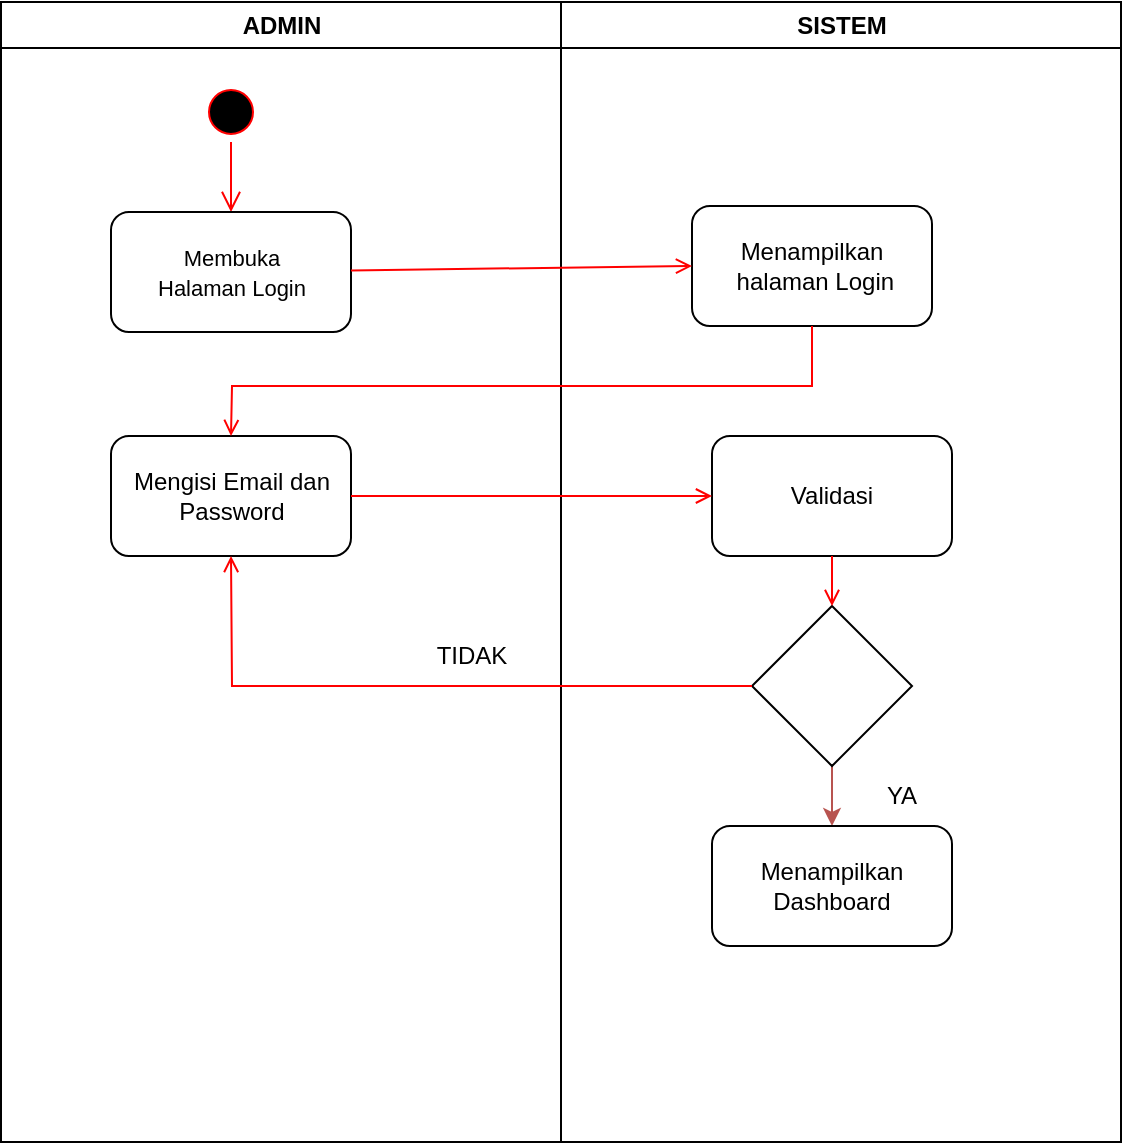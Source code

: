 <mxfile version="24.7.13">
  <diagram name="Page-1" id="e7e014a7-5840-1c2e-5031-d8a46d1fe8dd">
    <mxGraphModel dx="954" dy="600" grid="1" gridSize="10" guides="1" tooltips="1" connect="1" arrows="1" fold="1" page="1" pageScale="1" pageWidth="1169" pageHeight="826" background="none" math="0" shadow="0">
      <root>
        <mxCell id="0" />
        <mxCell id="1" parent="0" />
        <mxCell id="2" value="ADMIN" style="swimlane;whiteSpace=wrap" parent="1" vertex="1">
          <mxGeometry x="164.5" y="128" width="280" height="570" as="geometry" />
        </mxCell>
        <mxCell id="5" value="" style="ellipse;shape=startState;fillColor=#000000;strokeColor=#ff0000;" parent="2" vertex="1">
          <mxGeometry x="100" y="40" width="30" height="30" as="geometry" />
        </mxCell>
        <mxCell id="6" value="" style="edgeStyle=elbowEdgeStyle;elbow=horizontal;verticalAlign=bottom;endArrow=open;endSize=8;strokeColor=#FF0000;endFill=1;rounded=0;entryX=0.5;entryY=0;entryDx=0;entryDy=0;" parent="2" source="5" target="VPv9qYT0Re5z1p4h-wBK-47" edge="1">
          <mxGeometry x="100" y="40" as="geometry">
            <mxPoint x="105.5" y="110" as="targetPoint" />
          </mxGeometry>
        </mxCell>
        <mxCell id="VPv9qYT0Re5z1p4h-wBK-47" value="&lt;span style=&quot;font-size: 11px; text-wrap: nowrap;&quot;&gt;Membuka&lt;/span&gt;&lt;br style=&quot;padding: 0px; margin: 0px; font-size: 11px; text-wrap: nowrap;&quot;&gt;&lt;span style=&quot;font-size: 11px; text-wrap: nowrap;&quot;&gt;Halaman Login&lt;/span&gt;" style="rounded=1;whiteSpace=wrap;html=1;" vertex="1" parent="2">
          <mxGeometry x="55" y="105" width="120" height="60" as="geometry" />
        </mxCell>
        <mxCell id="VPv9qYT0Re5z1p4h-wBK-49" value="&lt;span style=&quot;text-wrap: nowrap;&quot;&gt;Mengisi Email dan&lt;/span&gt;&lt;br style=&quot;padding: 0px; margin: 0px; text-wrap: nowrap;&quot;&gt;&lt;span style=&quot;text-wrap: nowrap;&quot;&gt;Password&lt;/span&gt;" style="rounded=1;whiteSpace=wrap;html=1;" vertex="1" parent="2">
          <mxGeometry x="55" y="217" width="120" height="60" as="geometry" />
        </mxCell>
        <mxCell id="VPv9qYT0Re5z1p4h-wBK-54" value="TIDAK" style="text;html=1;align=center;verticalAlign=middle;whiteSpace=wrap;rounded=0;" vertex="1" parent="2">
          <mxGeometry x="205.5" y="312" width="60" height="30" as="geometry" />
        </mxCell>
        <mxCell id="3" value="SISTEM" style="swimlane;whiteSpace=wrap" parent="1" vertex="1">
          <mxGeometry x="444.5" y="128" width="280" height="570" as="geometry" />
        </mxCell>
        <mxCell id="VPv9qYT0Re5z1p4h-wBK-48" value="&lt;span style=&quot;text-wrap: nowrap;&quot;&gt;Menampilkan&lt;/span&gt;&lt;br style=&quot;padding: 0px; margin: 0px; text-wrap: nowrap;&quot;&gt;&lt;span style=&quot;text-wrap: nowrap;&quot;&gt;&amp;nbsp;halaman Login&lt;/span&gt;" style="rounded=1;whiteSpace=wrap;html=1;" vertex="1" parent="3">
          <mxGeometry x="65.5" y="102" width="120" height="60" as="geometry" />
        </mxCell>
        <mxCell id="VPv9qYT0Re5z1p4h-wBK-50" value="&lt;span style=&quot;text-wrap: nowrap;&quot;&gt;Validasi&lt;/span&gt;" style="rounded=1;whiteSpace=wrap;html=1;" vertex="1" parent="3">
          <mxGeometry x="75.5" y="217" width="120" height="60" as="geometry" />
        </mxCell>
        <mxCell id="VPv9qYT0Re5z1p4h-wBK-56" value="" style="edgeStyle=orthogonalEdgeStyle;rounded=0;orthogonalLoop=1;jettySize=auto;html=1;fillColor=#f8cecc;strokeColor=#b85450;" edge="1" parent="3" source="VPv9qYT0Re5z1p4h-wBK-51" target="VPv9qYT0Re5z1p4h-wBK-55">
          <mxGeometry relative="1" as="geometry" />
        </mxCell>
        <mxCell id="VPv9qYT0Re5z1p4h-wBK-51" value="" style="rhombus;whiteSpace=wrap;html=1;" vertex="1" parent="3">
          <mxGeometry x="95.5" y="302" width="80" height="80" as="geometry" />
        </mxCell>
        <mxCell id="VPv9qYT0Re5z1p4h-wBK-52" value="" style="endArrow=open;strokeColor=#FF0000;endFill=1;rounded=0;exitX=0.5;exitY=1;exitDx=0;exitDy=0;entryX=0.5;entryY=0;entryDx=0;entryDy=0;" edge="1" parent="3" source="VPv9qYT0Re5z1p4h-wBK-50" target="VPv9qYT0Re5z1p4h-wBK-51">
          <mxGeometry relative="1" as="geometry">
            <mxPoint x="-94.5" y="257" as="sourcePoint" />
            <mxPoint x="85.5" y="257" as="targetPoint" />
          </mxGeometry>
        </mxCell>
        <mxCell id="VPv9qYT0Re5z1p4h-wBK-55" value="Menampilkan Dashboard" style="rounded=1;whiteSpace=wrap;html=1;" vertex="1" parent="3">
          <mxGeometry x="75.5" y="412" width="120" height="60" as="geometry" />
        </mxCell>
        <mxCell id="VPv9qYT0Re5z1p4h-wBK-57" value="YA" style="text;html=1;align=center;verticalAlign=middle;whiteSpace=wrap;rounded=0;" vertex="1" parent="3">
          <mxGeometry x="140.5" y="382" width="60" height="30" as="geometry" />
        </mxCell>
        <mxCell id="9" value="" style="endArrow=open;strokeColor=#FF0000;endFill=1;rounded=0;entryX=0;entryY=0.5;entryDx=0;entryDy=0;" parent="1" source="VPv9qYT0Re5z1p4h-wBK-47" target="VPv9qYT0Re5z1p4h-wBK-48" edge="1">
          <mxGeometry relative="1" as="geometry">
            <mxPoint x="334.5" y="263" as="sourcePoint" />
            <mxPoint x="520" y="263" as="targetPoint" />
          </mxGeometry>
        </mxCell>
        <mxCell id="17" value="" style="endArrow=open;strokeColor=#FF0000;endFill=1;rounded=0;entryX=0.5;entryY=0;entryDx=0;entryDy=0;exitX=0.5;exitY=1;exitDx=0;exitDy=0;" parent="1" source="VPv9qYT0Re5z1p4h-wBK-48" target="VPv9qYT0Re5z1p4h-wBK-49" edge="1">
          <mxGeometry relative="1" as="geometry">
            <mxPoint x="575" y="288" as="sourcePoint" />
            <mxPoint x="279.5" y="348" as="targetPoint" />
            <Array as="points">
              <mxPoint x="570" y="320" />
              <mxPoint x="280" y="320" />
            </Array>
          </mxGeometry>
        </mxCell>
        <mxCell id="VPv9qYT0Re5z1p4h-wBK-44" value="" style="endArrow=open;strokeColor=#FF0000;endFill=1;rounded=0;exitX=1;exitY=0.5;exitDx=0;exitDy=0;" edge="1" parent="1" source="VPv9qYT0Re5z1p4h-wBK-49" target="VPv9qYT0Re5z1p4h-wBK-50">
          <mxGeometry relative="1" as="geometry">
            <mxPoint x="334.5" y="372.5" as="sourcePoint" />
            <mxPoint x="530" y="375" as="targetPoint" />
          </mxGeometry>
        </mxCell>
        <mxCell id="VPv9qYT0Re5z1p4h-wBK-53" value="" style="endArrow=open;strokeColor=#FF0000;endFill=1;rounded=0;exitX=0;exitY=0.5;exitDx=0;exitDy=0;entryX=0.5;entryY=1;entryDx=0;entryDy=0;" edge="1" parent="1" source="VPv9qYT0Re5z1p4h-wBK-51" target="VPv9qYT0Re5z1p4h-wBK-49">
          <mxGeometry relative="1" as="geometry">
            <mxPoint x="360" y="395" as="sourcePoint" />
            <mxPoint x="280" y="410" as="targetPoint" />
            <Array as="points">
              <mxPoint x="280" y="470" />
            </Array>
          </mxGeometry>
        </mxCell>
      </root>
    </mxGraphModel>
  </diagram>
</mxfile>
